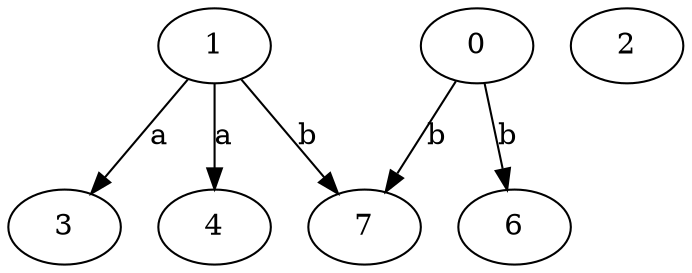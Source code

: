 strict digraph  {
1;
2;
3;
4;
0;
6;
7;
1 -> 3  [label=a];
1 -> 4  [label=a];
1 -> 7  [label=b];
0 -> 6  [label=b];
0 -> 7  [label=b];
}

